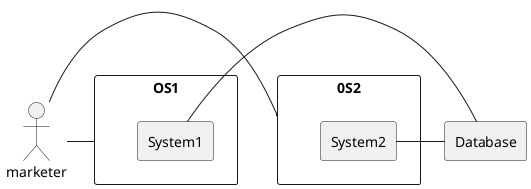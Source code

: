 @startuml

    actor A as "marketer"

    rectangle Database

    rectangle OS1 {
        rectangle System1 {

            }
    }

    rectangle 0S2 {
        rectangle System2 {

        }
    }

    A - OS1
    A - 0S2
    System1 - Database
    System2 - Database

    @enduml